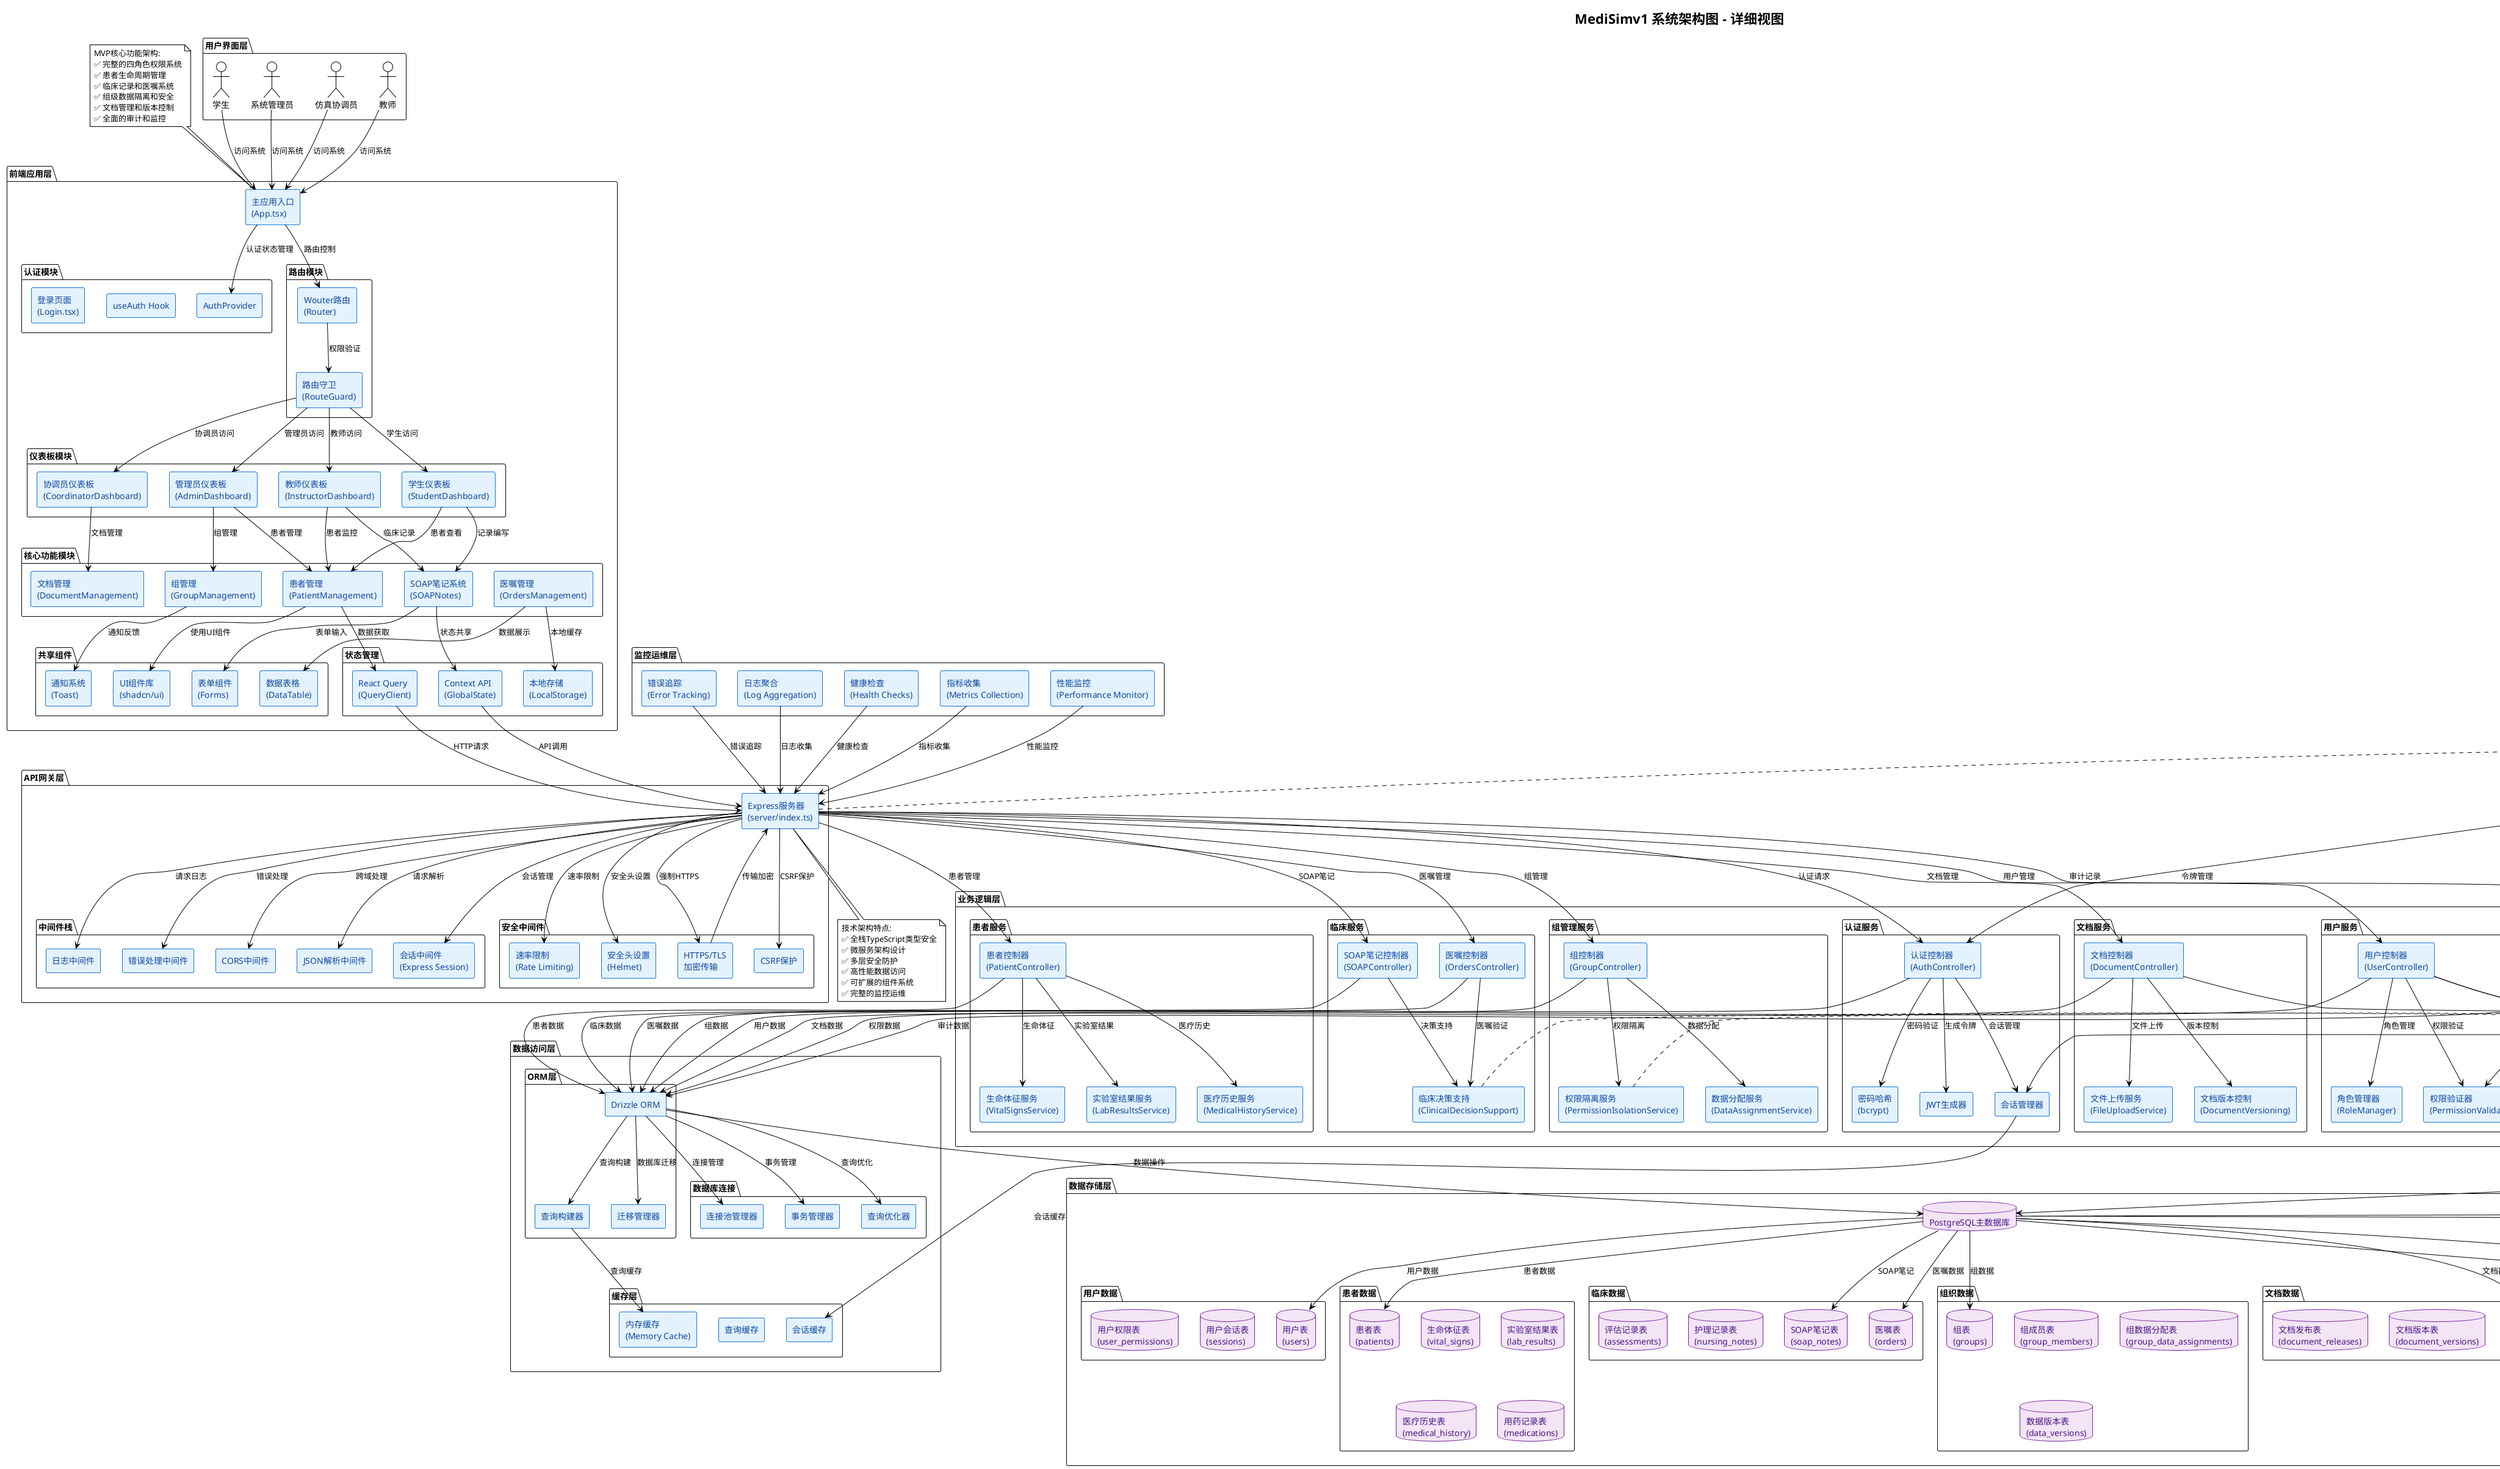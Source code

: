 @startuml MediSimv1-System-Architecture
!theme plain
skinparam backgroundColor #FFFFFF
skinparam componentStyle rectangle

title MediSimv1 系统架构图 - 详细视图

' 定义样式
skinparam component {
    BackgroundColor #E3F2FD
    BorderColor #1976D2
    FontColor #0D47A1
}

skinparam database {
    BackgroundColor #F3E5F5
    BorderColor #7B1FA2
    FontColor #4A148C
}

skinparam queue {
    BackgroundColor #FFF3E0
    BorderColor #F57C00
    FontColor #E65100
}

' 用户层
package "用户界面层" {
    actor "系统管理员" as Admin
    actor "仿真协调员" as Coordinator
    actor "教师" as Instructor
    actor "学生" as Student
}

' 前端层
package "前端应用层" {
    component "主应用入口\n(App.tsx)" as App
    
    package "认证模块" {
        component "AuthProvider" as AuthProvider
        component "useAuth Hook" as UseAuth
        component "登录页面\n(Login.tsx)" as Login
    }
    
    package "路由模块" {
        component "Wouter路由\n(Router)" as Router
        component "路由守卫\n(RouteGuard)" as RouteGuard
    }
    
    package "仪表板模块" {
        component "管理员仪表板\n(AdminDashboard)" as AdminDash
        component "协调员仪表板\n(CoordinatorDashboard)" as CoordDash
        component "教师仪表板\n(InstructorDashboard)" as InstructorDash
        component "学生仪表板\n(StudentDashboard)" as StudentDash
    }
    
    package "核心功能模块" {
        component "患者管理\n(PatientManagement)" as PatientMgmt
        component "SOAP笔记系统\n(SOAPNotes)" as SOAPNotes
        component "医嘱管理\n(OrdersManagement)" as OrdersMgmt
        component "组管理\n(GroupManagement)" as GroupMgmt
        component "文档管理\n(DocumentManagement)" as DocMgmt
    }
    
    package "共享组件" {
        component "UI组件库\n(shadcn/ui)" as UIComponents
        component "表单组件\n(Forms)" as Forms
        component "数据表格\n(DataTable)" as DataTable
        component "通知系统\n(Toast)" as Toast
    }
    
    package "状态管理" {
        component "React Query\n(QueryClient)" as QueryClient
        component "Context API\n(GlobalState)" as ContextAPI
        component "本地存储\n(LocalStorage)" as LocalStorage
    }
}

' API网关层
package "API网关层" {
    component "Express服务器\n(server/index.ts)" as ExpressServer
    
    package "中间件栈" {
        component "CORS中间件" as CORS
        component "JSON解析中间件" as JSONParser
        component "会话中间件\n(Express Session)" as Session
        component "日志中间件" as Logging
        component "错误处理中间件" as ErrorHandler
    }
    
    package "安全中间件" {
        component "HTTPS强制" as HTTPS
        component "速率限制\n(Rate Limiting)" as RateLimit
        component "安全头设置\n(Helmet)" as Helmet
        component "CSRF保护" as CSRF
    }
}

' 业务逻辑层
package "业务逻辑层" {
    package "认证服务" {
        component "认证控制器\n(AuthController)" as AuthController
        component "密码哈希\n(bcrypt)" as PasswordHash
        component "JWT生成器" as JWTGenerator
        component "会话管理器" as SessionManager
    }
    
    package "用户服务" {
        component "用户控制器\n(UserController)" as UserController
        component "权限验证器\n(PermissionValidator)" as PermissionValidator
        component "角色管理器\n(RoleManager)" as RoleManager
    }
    
    package "患者服务" {
        component "患者控制器\n(PatientController)" as PatientController
        component "生命体征服务\n(VitalSignsService)" as VitalSignsService
        component "实验室结果服务\n(LabResultsService)" as LabResultsService
        component "医疗历史服务\n(MedicalHistoryService)" as MedicalHistoryService
    }
    
    package "临床服务" {
        component "SOAP笔记控制器\n(SOAPController)" as SOAPController
        component "医嘱控制器\n(OrdersController)" as OrdersController
        component "临床决策支持\n(ClinicalDecisionSupport)" as ClinicalDecisionSupport
    }
    
    package "组管理服务" {
        component "组控制器\n(GroupController)" as GroupController
        component "数据分配服务\n(DataAssignmentService)" as DataAssignmentService
        component "权限隔离服务\n(PermissionIsolationService)" as PermissionIsolationService
    }
    
    package "文档服务" {
        component "文档控制器\n(DocumentController)" as DocumentController
        component "文件上传服务\n(FileUploadService)" as FileUploadService
        component "文档版本控制\n(DocumentVersioning)" as DocumentVersioning
    }
    
    package "审计服务" {
        component "审计控制器\n(AuditController)" as AuditController
        component "活动记录器\n(ActivityLogger)" as ActivityLogger
        component "安全事件监控\n(SecurityMonitor)" as SecurityMonitor
    }
}

' 数据访问层
package "数据访问层" {
    package "ORM层" {
        component "Drizzle ORM" as DrizzleORM
        component "查询构建器" as QueryBuilder
        component "迁移管理器" as MigrationManager
    }
    
    package "数据库连接" {
        component "连接池管理器" as ConnectionPool
        component "事务管理器" as TransactionManager
        component "查询优化器" as QueryOptimizer
    }
    
    package "缓存层" {
        component "内存缓存\n(Memory Cache)" as MemoryCache
        component "查询缓存" as QueryCache
        component "会话缓存" as SessionCache
    }
}

' 数据存储层
package "数据存储层" {
    database "PostgreSQL主数据库" as MainDB
    
    package "用户数据" {
        database "用户表\n(users)" as UsersTable
        database "用户会话表\n(sessions)" as SessionsTable
        database "用户权限表\n(user_permissions)" as UserPermissionsTable
    }
    
    package "患者数据" {
        database "患者表\n(patients)" as PatientsTable
        database "生命体征表\n(vital_signs)" as VitalsTable
        database "实验室结果表\n(lab_results)" as LabResultsTable
        database "医疗历史表\n(medical_history)" as MedicalHistoryTable
        database "用药记录表\n(medications)" as MedicationsTable
    }
    
    package "临床数据" {
        database "SOAP笔记表\n(soap_notes)" as SOAPNotesTable
        database "医嘱表\n(orders)" as OrdersTable
        database "护理记录表\n(nursing_notes)" as NursingNotesTable
        database "评估记录表\n(assessments)" as AssessmentsTable
    }
    
    package "组织数据" {
        database "组表\n(groups)" as GroupsTable
        database "组成员表\n(group_members)" as GroupMembersTable
        database "组数据分配表\n(group_data_assignments)" as GroupDataAssignmentsTable
        database "数据版本表\n(data_versions)" as DataVersionsTable
    }
    
    package "文档数据" {
        database "文档表\n(documents)" as DocumentsTable
        database "文档版本表\n(document_versions)" as DocumentVersionsTable
        database "文档发布表\n(document_releases)" as DocumentReleasesTable
    }
    
    package "审计数据" {
        database "审计日志表\n(audit_logs)" as AuditLogsTable
        database "安全事件表\n(security_events)" as SecurityEventsTable
        database "访问日志表\n(access_logs)" as AccessLogsTable
    }
}

' 外部服务层
package "外部服务层" {
    component "Google Cloud Storage\n(文件存储)" as GCS
    component "Neon Database\n(云数据库)" as NeonDB
    component "邮件服务\n(SMTP)" as EmailService
    component "短信服务\n(SMS)" as SMSService
}

' 安全层
package "安全架构层" {
    component "HTTPS/TLS\n加密传输" as HTTPS
    component "JWT令牌管理" as JWTManager
    component "会话安全" as SessionSecurity
    component "数据加密\n(AES-256)" as DataEncryption
    component "权限控制\n(RBAC)" as RBAC
    component "审计追踪" as AuditTrail
}

' 监控和运维层
package "监控运维层" {
    component "性能监控\n(Performance Monitor)" as PerformanceMonitor
    component "错误追踪\n(Error Tracking)" as ErrorTracking
    component "日志聚合\n(Log Aggregation)" as LogAggregation
    component "健康检查\n(Health Checks)" as HealthChecks
    component "指标收集\n(Metrics Collection)" as MetricsCollection
}

' 连接关系 - 用户到前端
Admin --> App : 访问系统
Coordinator --> App : 访问系统
Instructor --> App : 访问系统
Student --> App : 访问系统

' 前端内部连接
App --> AuthProvider : 认证状态管理
App --> Router : 路由控制
Router --> RouteGuard : 权限验证
RouteGuard --> AdminDash : 管理员访问
RouteGuard --> CoordDash : 协调员访问
RouteGuard --> InstructorDash : 教师访问
RouteGuard --> StudentDash : 学生访问

' 仪表板到功能模块
AdminDash --> PatientMgmt : 患者管理
AdminDash --> GroupMgmt : 组管理
CoordDash --> DocMgmt : 文档管理
InstructorDash --> PatientMgmt : 患者监控
InstructorDash --> SOAPNotes : 临床记录
StudentDash --> PatientMgmt : 患者查看
StudentDash --> SOAPNotes : 记录编写

' 功能模块到共享组件
PatientMgmt --> UIComponents : 使用UI组件
SOAPNotes --> Forms : 表单输入
OrdersMgmt --> DataTable : 数据展示
GroupMgmt --> Toast : 通知反馈

' 状态管理连接
PatientMgmt --> QueryClient : 数据获取
SOAPNotes --> ContextAPI : 状态共享
OrdersMgmt --> LocalStorage : 本地缓存

' 前端到API网关
QueryClient --> ExpressServer : HTTP请求
ContextAPI --> ExpressServer : API调用

' API网关内部连接
ExpressServer --> CORS : 跨域处理
ExpressServer --> JSONParser : 请求解析
ExpressServer --> Session : 会话管理
ExpressServer --> Logging : 请求日志
ExpressServer --> ErrorHandler : 错误处理

' 安全中间件连接
ExpressServer --> HTTPS : 强制HTTPS
ExpressServer --> RateLimit : 速率限制
ExpressServer --> Helmet : 安全头设置
ExpressServer --> CSRF : CSRF保护

' API网关到业务逻辑
ExpressServer --> AuthController : 认证请求
ExpressServer --> UserController : 用户管理
ExpressServer --> PatientController : 患者管理
ExpressServer --> SOAPController : SOAP笔记
ExpressServer --> OrdersController : 医嘱管理
ExpressServer --> GroupController : 组管理
ExpressServer --> DocumentController : 文档管理
ExpressServer --> AuditController : 审计记录

' 业务逻辑内部连接
AuthController --> PasswordHash : 密码验证
AuthController --> JWTGenerator : 生成令牌
AuthController --> SessionManager : 会话管理

UserController --> PermissionValidator : 权限验证
UserController --> RoleManager : 角色管理

PatientController --> VitalSignsService : 生命体征
PatientController --> LabResultsService : 实验室结果
PatientController --> MedicalHistoryService : 医疗历史

SOAPController --> ClinicalDecisionSupport : 决策支持
OrdersController --> ClinicalDecisionSupport : 医嘱验证

GroupController --> DataAssignmentService : 数据分配
GroupController --> PermissionIsolationService : 权限隔离

DocumentController --> FileUploadService : 文件上传
DocumentController --> DocumentVersioning : 版本控制

AuditController --> ActivityLogger : 活动记录
AuditController --> SecurityMonitor : 安全监控

' 业务逻辑到数据访问
AuthController --> DrizzleORM : 用户数据
UserController --> DrizzleORM : 权限数据
PatientController --> DrizzleORM : 患者数据
SOAPController --> DrizzleORM : 临床数据
OrdersController --> DrizzleORM : 医嘱数据
GroupController --> DrizzleORM : 组数据
DocumentController --> DrizzleORM : 文档数据
AuditController --> DrizzleORM : 审计数据

' 数据访问层内部连接
DrizzleORM --> QueryBuilder : 查询构建
DrizzleORM --> MigrationManager : 数据库迁移
DrizzleORM --> ConnectionPool : 连接管理
DrizzleORM --> TransactionManager : 事务管理
DrizzleORM --> QueryOptimizer : 查询优化

' 缓存连接
QueryBuilder --> MemoryCache : 查询缓存
SessionManager --> SessionCache : 会话缓存

' 数据访问到数据存储
DrizzleORM --> MainDB : 数据操作
MainDB --> UsersTable : 用户数据
MainDB --> PatientsTable : 患者数据
MainDB --> SOAPNotesTable : SOAP笔记
MainDB --> OrdersTable : 医嘱数据
MainDB --> GroupsTable : 组数据
MainDB --> DocumentsTable : 文档数据
MainDB --> AuditLogsTable : 审计数据

' 外部服务连接
DocumentController --> GCS : 文件存储
MainDB --> NeonDB : 数据库托管
UserController --> EmailService : 邮件通知
UserController --> SMSService : 短信验证

' 安全层连接
HTTPS --> ExpressServer : 传输加密
JWTManager --> AuthController : 令牌管理
SessionSecurity --> SessionManager : 会话安全
DataEncryption --> MainDB : 数据加密
RBAC --> PermissionValidator : 权限控制
AuditTrail --> AuditController : 审计追踪

' 监控运维连接
PerformanceMonitor --> ExpressServer : 性能监控
ErrorTracking --> ExpressServer : 错误追踪
LogAggregation --> ExpressServer : 日志收集
HealthChecks --> ExpressServer : 健康检查
MetricsCollection --> ExpressServer : 指标收集

' 数据流标注
note right of ExpressServer
  API请求流程:
  1. 中间件处理 (CORS, 解析, 会话)
  2. 安全验证 (HTTPS, 速率限制)
  3. 路由分发到对应控制器
  4. 业务逻辑处理
  5. 数据访问和存储
  6. 响应返回和日志记录
end note

note right of PermissionIsolationService
  数据隔离机制:
  - 基于用户角色的数据访问控制
  - 组级数据边界管理
  - 实时权限验证和审计
  - 防止越权访问和数据泄露
end note

note right of ClinicalDecisionSupport
  临床决策支持:
  - 基于规则的医嘱验证
  - 药物相互作用检查
  - 剂量范围验证
  - 临床路径指导
end note

note right of MainDB
  数据库设计特点:
  - 规范化设计确保数据一致性
  - 索引优化提升查询性能
  - 分区表支持大数据量
  - 备份和恢复策略
end note

' MVP特性总结
note top of App
  MVP核心功能架构:
  ✅ 完整的四角色权限系统
  ✅ 患者生命周期管理
  ✅ 临床记录和医嘱系统
  ✅ 组级数据隔离和安全
  ✅ 文档管理和版本控制
  ✅ 全面的审计和监控
end note

note bottom of ExpressServer
  技术架构特点:
  ✅ 全栈TypeScript类型安全
  ✅ 微服务架构设计
  ✅ 多层安全防护
  ✅ 高性能数据访问
  ✅ 可扩展的组件系统
  ✅ 完整的监控运维
end note

@enduml
